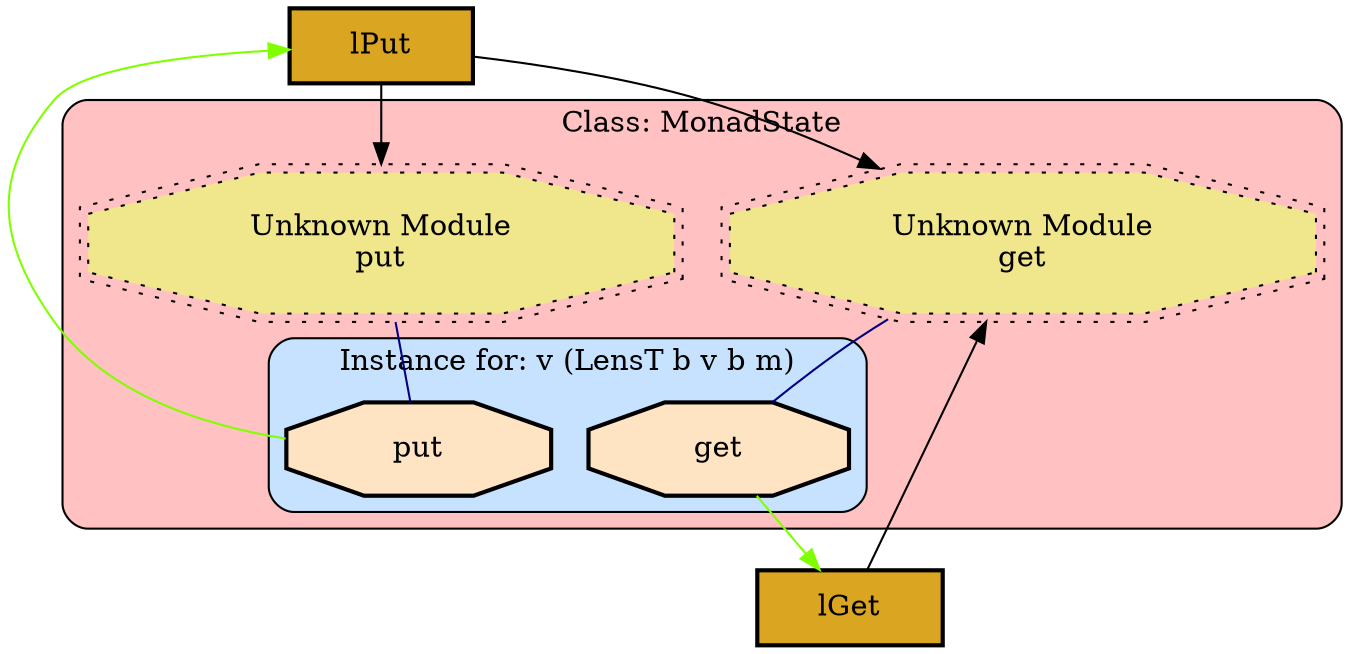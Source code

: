 digraph "Core of Snap.Snaplet.Internal.LensT" {
    node [margin="0.4,0.1"
         ,style=filled];
    subgraph cluster_Class_MonadState {
        graph [label="Class: MonadState"
              ,style="filled,rounded"
              ,fillcolor=rosybrown1];
        subgraph cluster_Class_MonadState_Data_vLensTbvbm {
            graph [label="Instance for: v (LensT b v b m)"
                  ,style="filled,rounded"
                  ,fillcolor=slategray1];
            2 [label=get
              ,shape=octagon
              ,fillcolor=bisque
              ,style="filled,bold"];
            6 [label=put
              ,shape=octagon
              ,fillcolor=bisque
              ,style="filled,bold"];
        }
        12 [label="Unknown Module\nget"
           ,shape=doubleoctagon
           ,fillcolor=khaki
           ,style="filled,dotted"];
        13 [label="Unknown Module\nput"
           ,shape=doubleoctagon
           ,fillcolor=khaki
           ,style="filled,dotted"];
    }
    4 [label=lGet
      ,shape=box
      ,fillcolor=goldenrod
      ,style="filled,bold"];
    5 [label=lPut
      ,shape=box
      ,fillcolor=goldenrod
      ,style="filled,bold"];
    2 -> 4 [penwidth=1
           ,color=chartreuse];
    4 -> 12 [penwidth=1
            ,color=black];
    5 -> 12 [penwidth=1
            ,color=black];
    5 -> 13 [penwidth=1
            ,color=black];
    6 -> 5 [penwidth=1
           ,color=chartreuse];
    12 -> 2 [penwidth=1
            ,color=navy
            ,dir=none];
    13 -> 6 [penwidth=1
            ,color=navy
            ,dir=none];
}
